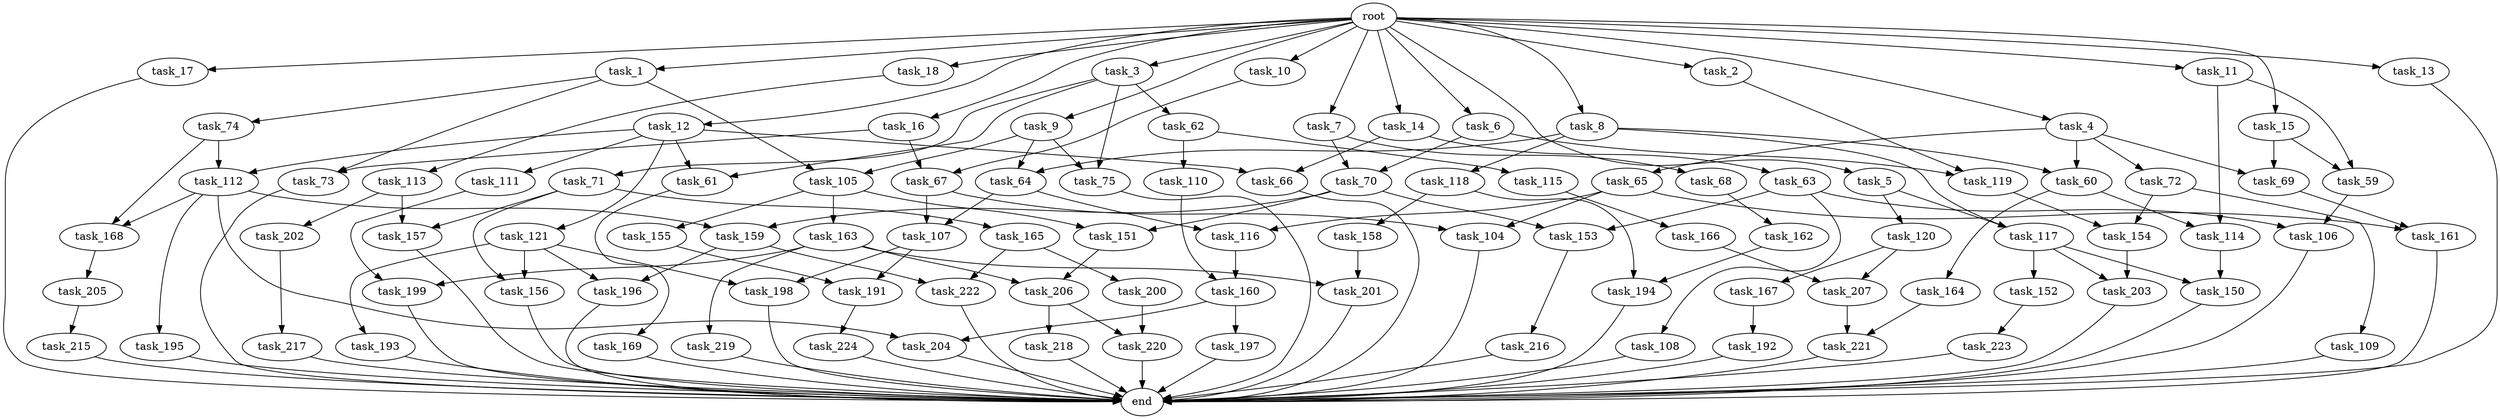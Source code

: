 digraph G {
  task_11 [size="2.048000"];
  task_204 [size="1666447310.848000"];
  task_195 [size="274877906.944000"];
  task_64 [size="498216206.336000"];
  task_17 [size="2.048000"];
  task_219 [size="429496729.600000"];
  task_217 [size="841813590.016000"];
  task_72 [size="841813590.016000"];
  task_69 [size="2233382993.920000"];
  task_104 [size="1460288880.640000"];
  task_155 [size="1717986918.400000"];
  task_113 [size="68719476.736000"];
  task_199 [size="1529008357.376000"];
  task_73 [size="1374389534.720000"];
  task_59 [size="1546188226.560000"];
  task_197 [size="1391569403.904000"];
  task_224 [size="429496729.600000"];
  task_7 [size="2.048000"];
  task_109 [size="274877906.944000"];
  task_67 [size="1168231104.512000"];
  task_158 [size="1099511627.776000"];
  task_157 [size="1047972020.224000"];
  task_205 [size="841813590.016000"];
  task_216 [size="274877906.944000"];
  task_115 [size="1099511627.776000"];
  end [size="0.000000"];
  task_206 [size="498216206.336000"];
  task_192 [size="841813590.016000"];
  task_203 [size="910533066.752000"];
  task_63 [size="841813590.016000"];
  task_61 [size="2147483648.000000"];
  task_201 [size="498216206.336000"];
  task_107 [size="1683627180.032000"];
  task_196 [size="910533066.752000"];
  task_112 [size="858993459.200000"];
  task_121 [size="429496729.600000"];
  task_105 [size="704374636.544000"];
  task_198 [size="687194767.360000"];
  task_3 [size="2.048000"];
  task_202 [size="429496729.600000"];
  task_207 [size="1821066133.504000"];
  task_14 [size="2.048000"];
  task_62 [size="1717986918.400000"];
  task_119 [size="1786706395.136000"];
  task_153 [size="1460288880.640000"];
  task_223 [size="429496729.600000"];
  task_215 [size="274877906.944000"];
  task_108 [size="841813590.016000"];
  task_9 [size="2.048000"];
  task_16 [size="2.048000"];
  task_8 [size="2.048000"];
  task_75 [size="2147483648.000000"];
  root [size="0.000000"];
  task_167 [size="1391569403.904000"];
  task_161 [size="2336462209.024000"];
  task_218 [size="618475290.624000"];
  task_165 [size="618475290.624000"];
  task_4 [size="2.048000"];
  task_70 [size="1786706395.136000"];
  task_65 [size="841813590.016000"];
  task_60 [size="910533066.752000"];
  task_13 [size="2.048000"];
  task_194 [size="1374389534.720000"];
  task_66 [size="1271310319.616000"];
  task_120 [size="618475290.624000"];
  task_5 [size="2.048000"];
  task_169 [size="154618822.656000"];
  task_168 [size="704374636.544000"];
  task_154 [size="549755813.888000"];
  task_200 [size="1391569403.904000"];
  task_6 [size="2.048000"];
  task_220 [size="893353197.568000"];
  task_116 [size="1460288880.640000"];
  task_150 [size="137438953.472000"];
  task_164 [size="1391569403.904000"];
  task_152 [size="68719476.736000"];
  task_106 [size="910533066.752000"];
  task_117 [size="687194767.360000"];
  task_15 [size="2.048000"];
  task_166 [size="841813590.016000"];
  task_10 [size="2.048000"];
  task_118 [size="68719476.736000"];
  task_110 [size="1099511627.776000"];
  task_74 [size="274877906.944000"];
  task_221 [size="1992864825.344000"];
  task_160 [size="1168231104.512000"];
  task_1 [size="2.048000"];
  task_222 [size="2233382993.920000"];
  task_159 [size="893353197.568000"];
  task_151 [size="2336462209.024000"];
  task_156 [size="687194767.360000"];
  task_68 [size="68719476.736000"];
  task_2 [size="2.048000"];
  task_71 [size="1717986918.400000"];
  task_114 [size="1546188226.560000"];
  task_12 [size="2.048000"];
  task_111 [size="429496729.600000"];
  task_191 [size="1460288880.640000"];
  task_163 [size="1717986918.400000"];
  task_18 [size="2.048000"];
  task_193 [size="68719476.736000"];
  task_162 [size="841813590.016000"];

  task_11 -> task_114 [size="75497472.000000"];
  task_11 -> task_59 [size="75497472.000000"];
  task_204 -> end [size="1.000000"];
  task_195 -> end [size="1.000000"];
  task_64 -> task_107 [size="411041792.000000"];
  task_64 -> task_116 [size="411041792.000000"];
  task_17 -> end [size="1.000000"];
  task_219 -> end [size="1.000000"];
  task_217 -> end [size="1.000000"];
  task_72 -> task_109 [size="134217728.000000"];
  task_72 -> task_154 [size="134217728.000000"];
  task_69 -> task_161 [size="838860800.000000"];
  task_104 -> end [size="1.000000"];
  task_155 -> task_191 [size="411041792.000000"];
  task_113 -> task_157 [size="209715200.000000"];
  task_113 -> task_202 [size="209715200.000000"];
  task_199 -> end [size="1.000000"];
  task_73 -> end [size="1.000000"];
  task_59 -> task_106 [size="33554432.000000"];
  task_197 -> end [size="1.000000"];
  task_224 -> end [size="1.000000"];
  task_7 -> task_68 [size="33554432.000000"];
  task_7 -> task_70 [size="33554432.000000"];
  task_109 -> end [size="1.000000"];
  task_67 -> task_107 [size="411041792.000000"];
  task_67 -> task_104 [size="411041792.000000"];
  task_158 -> task_201 [size="33554432.000000"];
  task_157 -> end [size="1.000000"];
  task_205 -> task_215 [size="134217728.000000"];
  task_216 -> end [size="1.000000"];
  task_115 -> task_166 [size="411041792.000000"];
  task_206 -> task_218 [size="301989888.000000"];
  task_206 -> task_220 [size="301989888.000000"];
  task_192 -> end [size="1.000000"];
  task_203 -> end [size="1.000000"];
  task_63 -> task_108 [size="411041792.000000"];
  task_63 -> task_106 [size="411041792.000000"];
  task_63 -> task_153 [size="411041792.000000"];
  task_61 -> task_169 [size="75497472.000000"];
  task_201 -> end [size="1.000000"];
  task_107 -> task_198 [size="301989888.000000"];
  task_107 -> task_191 [size="301989888.000000"];
  task_196 -> end [size="1.000000"];
  task_112 -> task_204 [size="134217728.000000"];
  task_112 -> task_195 [size="134217728.000000"];
  task_112 -> task_159 [size="134217728.000000"];
  task_112 -> task_168 [size="134217728.000000"];
  task_121 -> task_198 [size="33554432.000000"];
  task_121 -> task_193 [size="33554432.000000"];
  task_121 -> task_156 [size="33554432.000000"];
  task_121 -> task_196 [size="33554432.000000"];
  task_105 -> task_155 [size="838860800.000000"];
  task_105 -> task_151 [size="838860800.000000"];
  task_105 -> task_163 [size="838860800.000000"];
  task_198 -> end [size="1.000000"];
  task_3 -> task_61 [size="838860800.000000"];
  task_3 -> task_75 [size="838860800.000000"];
  task_3 -> task_62 [size="838860800.000000"];
  task_3 -> task_71 [size="838860800.000000"];
  task_202 -> task_217 [size="411041792.000000"];
  task_207 -> task_221 [size="134217728.000000"];
  task_14 -> task_66 [size="411041792.000000"];
  task_14 -> task_63 [size="411041792.000000"];
  task_62 -> task_110 [size="536870912.000000"];
  task_62 -> task_115 [size="536870912.000000"];
  task_119 -> task_154 [size="134217728.000000"];
  task_153 -> task_216 [size="134217728.000000"];
  task_223 -> end [size="1.000000"];
  task_215 -> end [size="1.000000"];
  task_108 -> end [size="1.000000"];
  task_9 -> task_75 [size="209715200.000000"];
  task_9 -> task_64 [size="209715200.000000"];
  task_9 -> task_105 [size="209715200.000000"];
  task_16 -> task_67 [size="536870912.000000"];
  task_16 -> task_73 [size="536870912.000000"];
  task_8 -> task_60 [size="33554432.000000"];
  task_8 -> task_118 [size="33554432.000000"];
  task_8 -> task_64 [size="33554432.000000"];
  task_8 -> task_117 [size="33554432.000000"];
  task_75 -> end [size="1.000000"];
  root -> task_15 [size="1.000000"];
  root -> task_16 [size="1.000000"];
  root -> task_5 [size="1.000000"];
  root -> task_11 [size="1.000000"];
  root -> task_3 [size="1.000000"];
  root -> task_12 [size="1.000000"];
  root -> task_8 [size="1.000000"];
  root -> task_6 [size="1.000000"];
  root -> task_17 [size="1.000000"];
  root -> task_7 [size="1.000000"];
  root -> task_10 [size="1.000000"];
  root -> task_1 [size="1.000000"];
  root -> task_4 [size="1.000000"];
  root -> task_2 [size="1.000000"];
  root -> task_13 [size="1.000000"];
  root -> task_14 [size="1.000000"];
  root -> task_9 [size="1.000000"];
  root -> task_18 [size="1.000000"];
  task_167 -> task_192 [size="411041792.000000"];
  task_161 -> end [size="1.000000"];
  task_218 -> end [size="1.000000"];
  task_165 -> task_222 [size="679477248.000000"];
  task_165 -> task_200 [size="679477248.000000"];
  task_4 -> task_60 [size="411041792.000000"];
  task_4 -> task_65 [size="411041792.000000"];
  task_4 -> task_69 [size="411041792.000000"];
  task_4 -> task_72 [size="411041792.000000"];
  task_70 -> task_151 [size="301989888.000000"];
  task_70 -> task_159 [size="301989888.000000"];
  task_70 -> task_153 [size="301989888.000000"];
  task_65 -> task_161 [size="301989888.000000"];
  task_65 -> task_104 [size="301989888.000000"];
  task_65 -> task_116 [size="301989888.000000"];
  task_60 -> task_164 [size="679477248.000000"];
  task_60 -> task_114 [size="679477248.000000"];
  task_13 -> end [size="1.000000"];
  task_194 -> end [size="1.000000"];
  task_66 -> end [size="1.000000"];
  task_120 -> task_207 [size="679477248.000000"];
  task_120 -> task_167 [size="679477248.000000"];
  task_5 -> task_120 [size="301989888.000000"];
  task_5 -> task_117 [size="301989888.000000"];
  task_169 -> end [size="1.000000"];
  task_168 -> task_205 [size="411041792.000000"];
  task_154 -> task_203 [size="411041792.000000"];
  task_200 -> task_220 [size="134217728.000000"];
  task_6 -> task_119 [size="838860800.000000"];
  task_6 -> task_70 [size="838860800.000000"];
  task_220 -> end [size="1.000000"];
  task_116 -> task_160 [size="536870912.000000"];
  task_150 -> end [size="1.000000"];
  task_164 -> task_221 [size="838860800.000000"];
  task_152 -> task_223 [size="209715200.000000"];
  task_106 -> end [size="1.000000"];
  task_117 -> task_152 [size="33554432.000000"];
  task_117 -> task_203 [size="33554432.000000"];
  task_117 -> task_150 [size="33554432.000000"];
  task_15 -> task_69 [size="679477248.000000"];
  task_15 -> task_59 [size="679477248.000000"];
  task_166 -> task_207 [size="209715200.000000"];
  task_10 -> task_67 [size="33554432.000000"];
  task_118 -> task_158 [size="536870912.000000"];
  task_118 -> task_194 [size="536870912.000000"];
  task_110 -> task_160 [size="33554432.000000"];
  task_74 -> task_112 [size="209715200.000000"];
  task_74 -> task_168 [size="209715200.000000"];
  task_221 -> end [size="1.000000"];
  task_160 -> task_197 [size="679477248.000000"];
  task_160 -> task_204 [size="679477248.000000"];
  task_1 -> task_73 [size="134217728.000000"];
  task_1 -> task_105 [size="134217728.000000"];
  task_1 -> task_74 [size="134217728.000000"];
  task_222 -> end [size="1.000000"];
  task_159 -> task_222 [size="411041792.000000"];
  task_159 -> task_196 [size="411041792.000000"];
  task_151 -> task_206 [size="33554432.000000"];
  task_156 -> end [size="1.000000"];
  task_68 -> task_162 [size="411041792.000000"];
  task_2 -> task_119 [size="33554432.000000"];
  task_71 -> task_156 [size="301989888.000000"];
  task_71 -> task_157 [size="301989888.000000"];
  task_71 -> task_165 [size="301989888.000000"];
  task_114 -> task_150 [size="33554432.000000"];
  task_12 -> task_61 [size="209715200.000000"];
  task_12 -> task_66 [size="209715200.000000"];
  task_12 -> task_121 [size="209715200.000000"];
  task_12 -> task_111 [size="209715200.000000"];
  task_12 -> task_112 [size="209715200.000000"];
  task_111 -> task_199 [size="536870912.000000"];
  task_191 -> task_224 [size="209715200.000000"];
  task_163 -> task_201 [size="209715200.000000"];
  task_163 -> task_199 [size="209715200.000000"];
  task_163 -> task_219 [size="209715200.000000"];
  task_163 -> task_206 [size="209715200.000000"];
  task_18 -> task_113 [size="33554432.000000"];
  task_193 -> end [size="1.000000"];
  task_162 -> task_194 [size="134217728.000000"];
}
